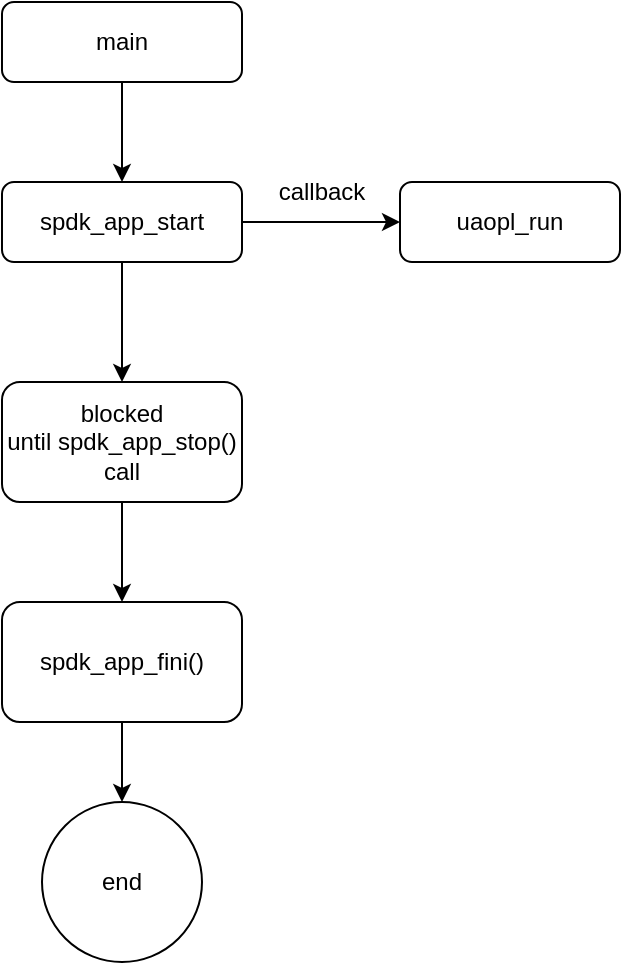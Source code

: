 <mxfile version="21.1.2" type="github">
  <diagram id="C5RBs43oDa-KdzZeNtuy" name="Page-1">
    <mxGraphModel dx="1050" dy="541" grid="1" gridSize="10" guides="1" tooltips="1" connect="1" arrows="1" fold="1" page="1" pageScale="1" pageWidth="827" pageHeight="1169" math="0" shadow="0">
      <root>
        <mxCell id="WIyWlLk6GJQsqaUBKTNV-0" />
        <mxCell id="WIyWlLk6GJQsqaUBKTNV-1" parent="WIyWlLk6GJQsqaUBKTNV-0" />
        <mxCell id="LJHWnITK-ljYRr5bCWt5-1" value="" style="edgeStyle=orthogonalEdgeStyle;rounded=0;orthogonalLoop=1;jettySize=auto;html=1;" edge="1" parent="WIyWlLk6GJQsqaUBKTNV-1" source="WIyWlLk6GJQsqaUBKTNV-3" target="LJHWnITK-ljYRr5bCWt5-0">
          <mxGeometry relative="1" as="geometry" />
        </mxCell>
        <mxCell id="WIyWlLk6GJQsqaUBKTNV-3" value="main" style="rounded=1;whiteSpace=wrap;html=1;fontSize=12;glass=0;strokeWidth=1;shadow=0;" parent="WIyWlLk6GJQsqaUBKTNV-1" vertex="1">
          <mxGeometry x="160" y="80" width="120" height="40" as="geometry" />
        </mxCell>
        <mxCell id="LJHWnITK-ljYRr5bCWt5-3" value="" style="edgeStyle=orthogonalEdgeStyle;rounded=0;orthogonalLoop=1;jettySize=auto;html=1;" edge="1" parent="WIyWlLk6GJQsqaUBKTNV-1" source="LJHWnITK-ljYRr5bCWt5-0" target="LJHWnITK-ljYRr5bCWt5-2">
          <mxGeometry relative="1" as="geometry" />
        </mxCell>
        <mxCell id="LJHWnITK-ljYRr5bCWt5-9" value="" style="edgeStyle=orthogonalEdgeStyle;rounded=0;orthogonalLoop=1;jettySize=auto;html=1;" edge="1" parent="WIyWlLk6GJQsqaUBKTNV-1" source="LJHWnITK-ljYRr5bCWt5-0" target="LJHWnITK-ljYRr5bCWt5-8">
          <mxGeometry relative="1" as="geometry" />
        </mxCell>
        <mxCell id="LJHWnITK-ljYRr5bCWt5-0" value="spdk_app_start" style="rounded=1;whiteSpace=wrap;html=1;fontSize=12;glass=0;strokeWidth=1;shadow=0;" vertex="1" parent="WIyWlLk6GJQsqaUBKTNV-1">
          <mxGeometry x="160" y="170" width="120" height="40" as="geometry" />
        </mxCell>
        <mxCell id="LJHWnITK-ljYRr5bCWt5-2" value="uaopl_run" style="whiteSpace=wrap;html=1;rounded=1;glass=0;strokeWidth=1;shadow=0;" vertex="1" parent="WIyWlLk6GJQsqaUBKTNV-1">
          <mxGeometry x="359" y="170" width="110" height="40" as="geometry" />
        </mxCell>
        <mxCell id="LJHWnITK-ljYRr5bCWt5-4" value="callback" style="text;html=1;strokeColor=none;fillColor=none;align=center;verticalAlign=middle;whiteSpace=wrap;rounded=0;" vertex="1" parent="WIyWlLk6GJQsqaUBKTNV-1">
          <mxGeometry x="290" y="160" width="60" height="30" as="geometry" />
        </mxCell>
        <mxCell id="LJHWnITK-ljYRr5bCWt5-11" value="" style="edgeStyle=orthogonalEdgeStyle;rounded=0;orthogonalLoop=1;jettySize=auto;html=1;" edge="1" parent="WIyWlLk6GJQsqaUBKTNV-1" source="LJHWnITK-ljYRr5bCWt5-8" target="LJHWnITK-ljYRr5bCWt5-10">
          <mxGeometry relative="1" as="geometry" />
        </mxCell>
        <mxCell id="LJHWnITK-ljYRr5bCWt5-8" value="blocked&lt;br&gt;until spdk_app_stop()&lt;br&gt;call" style="whiteSpace=wrap;html=1;rounded=1;glass=0;strokeWidth=1;shadow=0;" vertex="1" parent="WIyWlLk6GJQsqaUBKTNV-1">
          <mxGeometry x="160" y="270" width="120" height="60" as="geometry" />
        </mxCell>
        <mxCell id="LJHWnITK-ljYRr5bCWt5-13" value="" style="edgeStyle=orthogonalEdgeStyle;rounded=0;orthogonalLoop=1;jettySize=auto;html=1;" edge="1" parent="WIyWlLk6GJQsqaUBKTNV-1" source="LJHWnITK-ljYRr5bCWt5-10" target="LJHWnITK-ljYRr5bCWt5-12">
          <mxGeometry relative="1" as="geometry" />
        </mxCell>
        <mxCell id="LJHWnITK-ljYRr5bCWt5-10" value="spdk_app_fini()" style="rounded=1;whiteSpace=wrap;html=1;glass=0;strokeWidth=1;shadow=0;" vertex="1" parent="WIyWlLk6GJQsqaUBKTNV-1">
          <mxGeometry x="160" y="380" width="120" height="60" as="geometry" />
        </mxCell>
        <mxCell id="LJHWnITK-ljYRr5bCWt5-12" value="end" style="ellipse;whiteSpace=wrap;html=1;rounded=1;glass=0;strokeWidth=1;shadow=0;" vertex="1" parent="WIyWlLk6GJQsqaUBKTNV-1">
          <mxGeometry x="180" y="480" width="80" height="80" as="geometry" />
        </mxCell>
      </root>
    </mxGraphModel>
  </diagram>
</mxfile>
